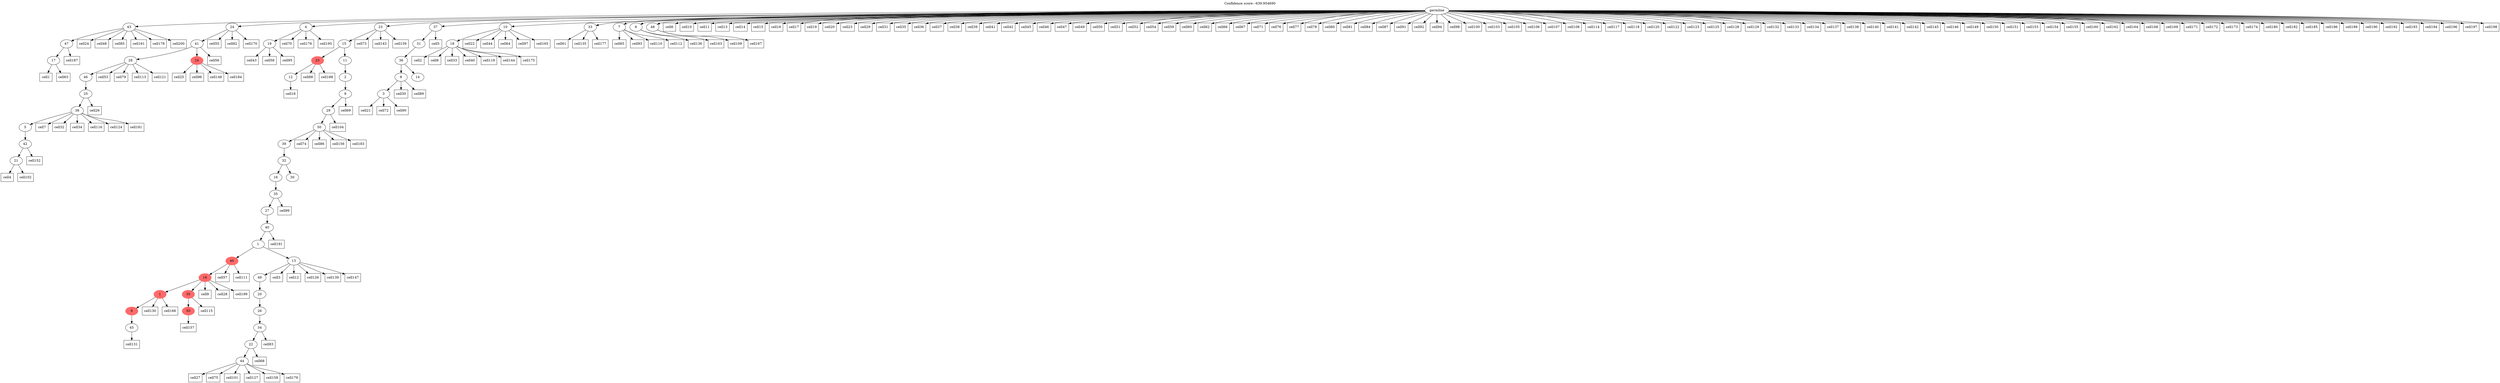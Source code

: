digraph g {
	"57" -> "58";
	"58" [label="17"];
	"56" -> "57";
	"57" [label="47"];
	"52" -> "53";
	"53" [label="21"];
	"51" -> "52";
	"52" [label="42"];
	"50" -> "51";
	"51" [label="5"];
	"49" -> "50";
	"50" [label="38"];
	"48" -> "49";
	"49" [label="25"];
	"47" -> "48";
	"48" [label="46"];
	"46" -> "47";
	"47" [label="28"];
	"46" -> "54";
	"54" [color=indianred1, style=filled, label="24"];
	"45" -> "46";
	"46" [label="41"];
	"42" -> "43";
	"43" [label="19"];
	"39" -> "40";
	"40" [label="12"];
	"36" -> "37";
	"37" [label="45"];
	"35" -> "36";
	"36" [color=indianred1, style=filled, label="9"];
	"33" -> "34";
	"34" [color=indianred1, style=filled, label="50"];
	"32" -> "33";
	"33" [color=indianred1, style=filled, label="35"];
	"32" -> "35";
	"35" [color=indianred1, style=filled, label="1"];
	"31" -> "32";
	"32" [color=indianred1, style=filled, label="16"];
	"29" -> "30";
	"30" [label="44"];
	"28" -> "29";
	"29" [label="22"];
	"27" -> "28";
	"28" [label="34"];
	"26" -> "27";
	"27" [label="26"];
	"25" -> "26";
	"26" [label="20"];
	"24" -> "25";
	"25" [label="49"];
	"23" -> "24";
	"24" [label="13"];
	"23" -> "31";
	"31" [color=indianred1, style=filled, label="40"];
	"22" -> "23";
	"23" [label="1"];
	"21" -> "22";
	"22" [label="40"];
	"20" -> "21";
	"21" [label="27"];
	"19" -> "20";
	"20" [label="35"];
	"18" -> "19";
	"19" [label="16"];
	"18" -> "38";
	"38" [label="30"];
	"17" -> "18";
	"18" [label="32"];
	"16" -> "17";
	"17" [label="39"];
	"15" -> "16";
	"16" [label="50"];
	"14" -> "15";
	"15" [label="29"];
	"13" -> "14";
	"14" [label="9"];
	"12" -> "13";
	"13" [label="2"];
	"11" -> "12";
	"12" [label="11"];
	"11" -> "39";
	"39" [color=indianred1, style=filled, label="23"];
	"10" -> "11";
	"11" [label="15"];
	"7" -> "8";
	"8" [label="3"];
	"6" -> "7";
	"7" [label="8"];
	"6" -> "9";
	"9" [label="14"];
	"5" -> "6";
	"6" [label="36"];
	"4" -> "5";
	"5" [label="31"];
	"2" -> "3";
	"3" [label="18"];
	"0" -> "1";
	"1" [label="33"];
	"0" -> "2";
	"2" [label="10"];
	"0" -> "4";
	"4" [label="37"];
	"0" -> "10";
	"10" [label="23"];
	"0" -> "41";
	"41" [label="7"];
	"0" -> "42";
	"42" [label="4"];
	"0" -> "44";
	"44" [label="6"];
	"0" -> "45";
	"45" [label="24"];
	"0" -> "55";
	"55" [label="48"];
	"0" -> "56";
	"56" [label="43"];
	"0" [label="germline"];
	"58" -> "cell1";
	"cell1" [shape=box];
	"3" -> "cell2";
	"cell2" [shape=box];
	"24" -> "cell3";
	"cell3" [shape=box];
	"53" -> "cell4";
	"cell4" [shape=box];
	"4" -> "cell5";
	"cell5" [shape=box];
	"0" -> "cell6";
	"cell6" [shape=box];
	"50" -> "cell7";
	"cell7" [shape=box];
	"3" -> "cell8";
	"cell8" [shape=box];
	"32" -> "cell9";
	"cell9" [shape=box];
	"0" -> "cell10";
	"cell10" [shape=box];
	"0" -> "cell11";
	"cell11" [shape=box];
	"24" -> "cell12";
	"cell12" [shape=box];
	"0" -> "cell13";
	"cell13" [shape=box];
	"0" -> "cell14";
	"cell14" [shape=box];
	"0" -> "cell15";
	"cell15" [shape=box];
	"0" -> "cell16";
	"cell16" [shape=box];
	"0" -> "cell17";
	"cell17" [shape=box];
	"40" -> "cell18";
	"cell18" [shape=box];
	"0" -> "cell19";
	"cell19" [shape=box];
	"0" -> "cell20";
	"cell20" [shape=box];
	"8" -> "cell21";
	"cell21" [shape=box];
	"2" -> "cell22";
	"cell22" [shape=box];
	"0" -> "cell23";
	"cell23" [shape=box];
	"56" -> "cell24";
	"cell24" [shape=box];
	"54" -> "cell25";
	"cell25" [shape=box];
	"49" -> "cell26";
	"cell26" [shape=box];
	"30" -> "cell27";
	"cell27" [shape=box];
	"32" -> "cell28";
	"cell28" [shape=box];
	"0" -> "cell29";
	"cell29" [shape=box];
	"7" -> "cell30";
	"cell30" [shape=box];
	"0" -> "cell31";
	"cell31" [shape=box];
	"50" -> "cell32";
	"cell32" [shape=box];
	"3" -> "cell33";
	"cell33" [shape=box];
	"50" -> "cell34";
	"cell34" [shape=box];
	"0" -> "cell35";
	"cell35" [shape=box];
	"0" -> "cell36";
	"cell36" [shape=box];
	"0" -> "cell37";
	"cell37" [shape=box];
	"0" -> "cell38";
	"cell38" [shape=box];
	"0" -> "cell39";
	"cell39" [shape=box];
	"3" -> "cell40";
	"cell40" [shape=box];
	"0" -> "cell41";
	"cell41" [shape=box];
	"0" -> "cell42";
	"cell42" [shape=box];
	"43" -> "cell43";
	"cell43" [shape=box];
	"2" -> "cell44";
	"cell44" [shape=box];
	"0" -> "cell45";
	"cell45" [shape=box];
	"0" -> "cell46";
	"cell46" [shape=box];
	"0" -> "cell47";
	"cell47" [shape=box];
	"56" -> "cell48";
	"cell48" [shape=box];
	"0" -> "cell49";
	"cell49" [shape=box];
	"0" -> "cell50";
	"cell50" [shape=box];
	"0" -> "cell51";
	"cell51" [shape=box];
	"0" -> "cell52";
	"cell52" [shape=box];
	"47" -> "cell53";
	"cell53" [shape=box];
	"0" -> "cell54";
	"cell54" [shape=box];
	"45" -> "cell55";
	"cell55" [shape=box];
	"46" -> "cell56";
	"cell56" [shape=box];
	"31" -> "cell57";
	"cell57" [shape=box];
	"43" -> "cell58";
	"cell58" [shape=box];
	"0" -> "cell59";
	"cell59" [shape=box];
	"0" -> "cell60";
	"cell60" [shape=box];
	"1" -> "cell61";
	"cell61" [shape=box];
	"0" -> "cell62";
	"cell62" [shape=box];
	"58" -> "cell63";
	"cell63" [shape=box];
	"2" -> "cell64";
	"cell64" [shape=box];
	"41" -> "cell65";
	"cell65" [shape=box];
	"0" -> "cell66";
	"cell66" [shape=box];
	"0" -> "cell67";
	"cell67" [shape=box];
	"29" -> "cell68";
	"cell68" [shape=box];
	"14" -> "cell69";
	"cell69" [shape=box];
	"42" -> "cell70";
	"cell70" [shape=box];
	"0" -> "cell71";
	"cell71" [shape=box];
	"8" -> "cell72";
	"cell72" [shape=box];
	"10" -> "cell73";
	"cell73" [shape=box];
	"16" -> "cell74";
	"cell74" [shape=box];
	"30" -> "cell75";
	"cell75" [shape=box];
	"0" -> "cell76";
	"cell76" [shape=box];
	"0" -> "cell77";
	"cell77" [shape=box];
	"0" -> "cell78";
	"cell78" [shape=box];
	"47" -> "cell79";
	"cell79" [shape=box];
	"0" -> "cell80";
	"cell80" [shape=box];
	"0" -> "cell81";
	"cell81" [shape=box];
	"45" -> "cell82";
	"cell82" [shape=box];
	"28" -> "cell83";
	"cell83" [shape=box];
	"0" -> "cell84";
	"cell84" [shape=box];
	"56" -> "cell85";
	"cell85" [shape=box];
	"16" -> "cell86";
	"cell86" [shape=box];
	"0" -> "cell87";
	"cell87" [shape=box];
	"39" -> "cell88";
	"cell88" [shape=box];
	"7" -> "cell89";
	"cell89" [shape=box];
	"8" -> "cell90";
	"cell90" [shape=box];
	"0" -> "cell91";
	"cell91" [shape=box];
	"0" -> "cell92";
	"cell92" [shape=box];
	"41" -> "cell93";
	"cell93" [shape=box];
	"0" -> "cell94";
	"cell94" [shape=box];
	"43" -> "cell95";
	"cell95" [shape=box];
	"54" -> "cell96";
	"cell96" [shape=box];
	"2" -> "cell97";
	"cell97" [shape=box];
	"0" -> "cell98";
	"cell98" [shape=box];
	"20" -> "cell99";
	"cell99" [shape=box];
	"0" -> "cell100";
	"cell100" [shape=box];
	"30" -> "cell101";
	"cell101" [shape=box];
	"53" -> "cell102";
	"cell102" [shape=box];
	"0" -> "cell103";
	"cell103" [shape=box];
	"15" -> "cell104";
	"cell104" [shape=box];
	"0" -> "cell105";
	"cell105" [shape=box];
	"0" -> "cell106";
	"cell106" [shape=box];
	"0" -> "cell107";
	"cell107" [shape=box];
	"0" -> "cell108";
	"cell108" [shape=box];
	"55" -> "cell109";
	"cell109" [shape=box];
	"41" -> "cell110";
	"cell110" [shape=box];
	"31" -> "cell111";
	"cell111" [shape=box];
	"41" -> "cell112";
	"cell112" [shape=box];
	"47" -> "cell113";
	"cell113" [shape=box];
	"0" -> "cell114";
	"cell114" [shape=box];
	"33" -> "cell115";
	"cell115" [shape=box];
	"50" -> "cell116";
	"cell116" [shape=box];
	"0" -> "cell117";
	"cell117" [shape=box];
	"0" -> "cell118";
	"cell118" [shape=box];
	"3" -> "cell119";
	"cell119" [shape=box];
	"0" -> "cell120";
	"cell120" [shape=box];
	"47" -> "cell121";
	"cell121" [shape=box];
	"0" -> "cell122";
	"cell122" [shape=box];
	"0" -> "cell123";
	"cell123" [shape=box];
	"50" -> "cell124";
	"cell124" [shape=box];
	"0" -> "cell125";
	"cell125" [shape=box];
	"24" -> "cell126";
	"cell126" [shape=box];
	"30" -> "cell127";
	"cell127" [shape=box];
	"0" -> "cell128";
	"cell128" [shape=box];
	"0" -> "cell129";
	"cell129" [shape=box];
	"35" -> "cell130";
	"cell130" [shape=box];
	"37" -> "cell131";
	"cell131" [shape=box];
	"0" -> "cell132";
	"cell132" [shape=box];
	"0" -> "cell133";
	"cell133" [shape=box];
	"0" -> "cell134";
	"cell134" [shape=box];
	"1" -> "cell135";
	"cell135" [shape=box];
	"44" -> "cell136";
	"cell136" [shape=box];
	"0" -> "cell137";
	"cell137" [shape=box];
	"0" -> "cell138";
	"cell138" [shape=box];
	"24" -> "cell139";
	"cell139" [shape=box];
	"0" -> "cell140";
	"cell140" [shape=box];
	"0" -> "cell141";
	"cell141" [shape=box];
	"0" -> "cell142";
	"cell142" [shape=box];
	"10" -> "cell143";
	"cell143" [shape=box];
	"3" -> "cell144";
	"cell144" [shape=box];
	"0" -> "cell145";
	"cell145" [shape=box];
	"0" -> "cell146";
	"cell146" [shape=box];
	"24" -> "cell147";
	"cell147" [shape=box];
	"54" -> "cell148";
	"cell148" [shape=box];
	"0" -> "cell149";
	"cell149" [shape=box];
	"0" -> "cell150";
	"cell150" [shape=box];
	"0" -> "cell151";
	"cell151" [shape=box];
	"52" -> "cell152";
	"cell152" [shape=box];
	"0" -> "cell153";
	"cell153" [shape=box];
	"0" -> "cell154";
	"cell154" [shape=box];
	"0" -> "cell155";
	"cell155" [shape=box];
	"16" -> "cell156";
	"cell156" [shape=box];
	"34" -> "cell157";
	"cell157" [shape=box];
	"30" -> "cell158";
	"cell158" [shape=box];
	"10" -> "cell159";
	"cell159" [shape=box];
	"0" -> "cell160";
	"cell160" [shape=box];
	"56" -> "cell161";
	"cell161" [shape=box];
	"0" -> "cell162";
	"cell162" [shape=box];
	"44" -> "cell163";
	"cell163" [shape=box];
	"0" -> "cell164";
	"cell164" [shape=box];
	"2" -> "cell165";
	"cell165" [shape=box];
	"35" -> "cell166";
	"cell166" [shape=box];
	"55" -> "cell167";
	"cell167" [shape=box];
	"0" -> "cell168";
	"cell168" [shape=box];
	"0" -> "cell169";
	"cell169" [shape=box];
	"45" -> "cell170";
	"cell170" [shape=box];
	"0" -> "cell171";
	"cell171" [shape=box];
	"0" -> "cell172";
	"cell172" [shape=box];
	"0" -> "cell173";
	"cell173" [shape=box];
	"0" -> "cell174";
	"cell174" [shape=box];
	"3" -> "cell175";
	"cell175" [shape=box];
	"42" -> "cell176";
	"cell176" [shape=box];
	"1" -> "cell177";
	"cell177" [shape=box];
	"56" -> "cell178";
	"cell178" [shape=box];
	"30" -> "cell179";
	"cell179" [shape=box];
	"0" -> "cell180";
	"cell180" [shape=box];
	"50" -> "cell181";
	"cell181" [shape=box];
	"0" -> "cell182";
	"cell182" [shape=box];
	"16" -> "cell183";
	"cell183" [shape=box];
	"54" -> "cell184";
	"cell184" [shape=box];
	"0" -> "cell185";
	"cell185" [shape=box];
	"0" -> "cell186";
	"cell186" [shape=box];
	"57" -> "cell187";
	"cell187" [shape=box];
	"39" -> "cell188";
	"cell188" [shape=box];
	"0" -> "cell189";
	"cell189" [shape=box];
	"0" -> "cell190";
	"cell190" [shape=box];
	"22" -> "cell191";
	"cell191" [shape=box];
	"0" -> "cell192";
	"cell192" [shape=box];
	"0" -> "cell193";
	"cell193" [shape=box];
	"0" -> "cell194";
	"cell194" [shape=box];
	"42" -> "cell195";
	"cell195" [shape=box];
	"0" -> "cell196";
	"cell196" [shape=box];
	"0" -> "cell197";
	"cell197" [shape=box];
	"0" -> "cell198";
	"cell198" [shape=box];
	"32" -> "cell199";
	"cell199" [shape=box];
	"56" -> "cell200";
	"cell200" [shape=box];
	labelloc="t";
	label="Confidence score: -639.954690";
}

